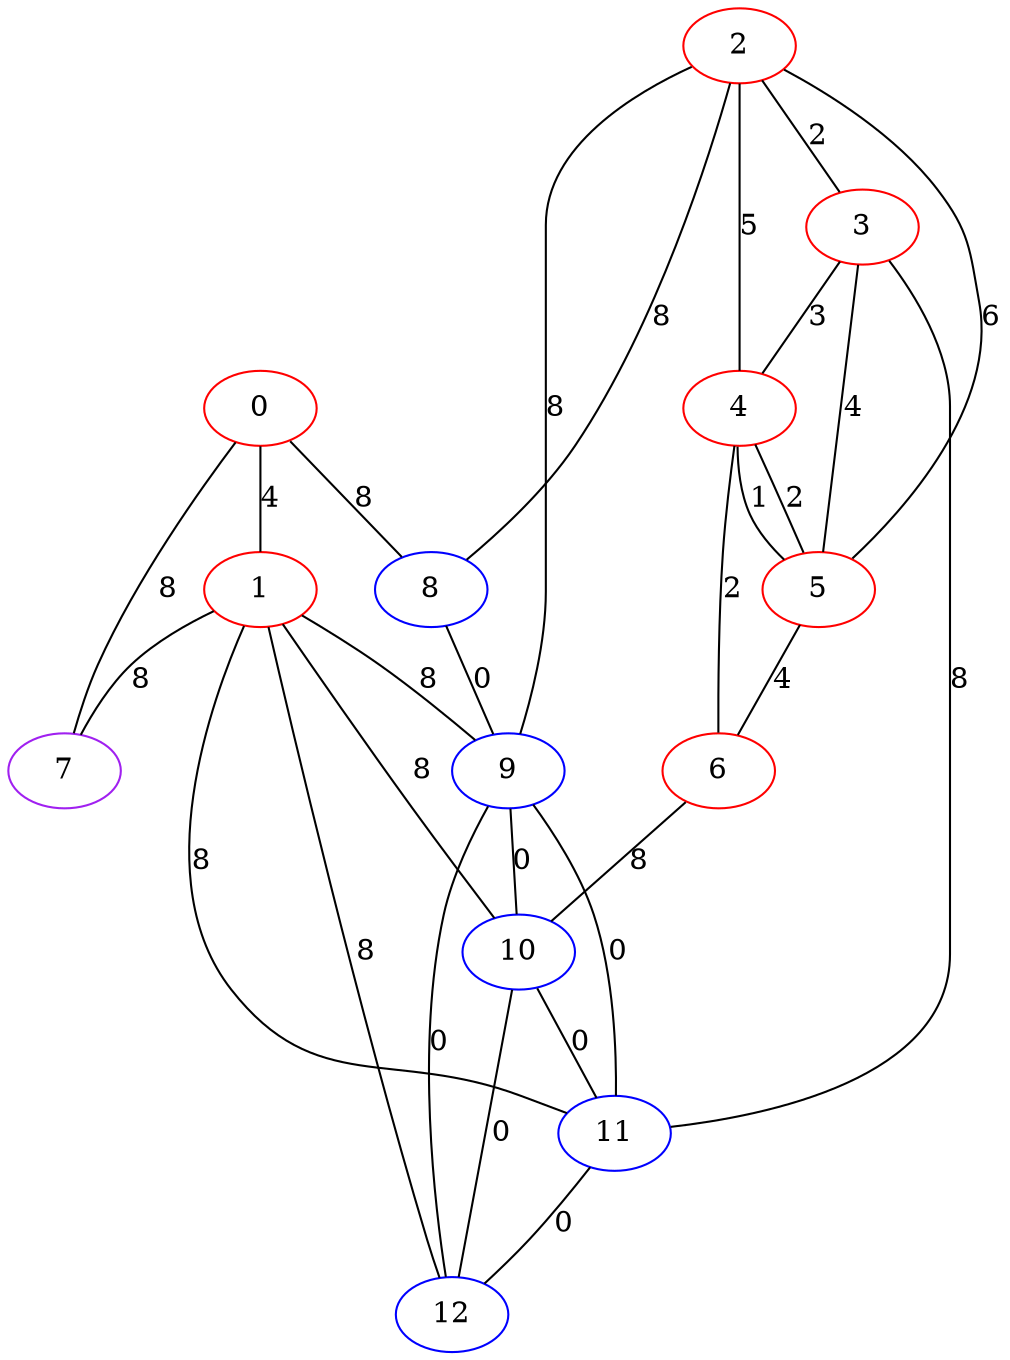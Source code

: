graph "" {
0 [color=red, weight=1];
1 [color=red, weight=1];
2 [color=red, weight=1];
3 [color=red, weight=1];
4 [color=red, weight=1];
5 [color=red, weight=1];
6 [color=red, weight=1];
7 [color=purple, weight=4];
8 [color=blue, weight=3];
9 [color=blue, weight=3];
10 [color=blue, weight=3];
11 [color=blue, weight=3];
12 [color=blue, weight=3];
0 -- 8  [key=0, label=8];
0 -- 1  [key=0, label=4];
0 -- 7  [key=0, label=8];
1 -- 7  [key=0, label=8];
1 -- 9  [key=0, label=8];
1 -- 10  [key=0, label=8];
1 -- 11  [key=0, label=8];
1 -- 12  [key=0, label=8];
2 -- 8  [key=0, label=8];
2 -- 9  [key=0, label=8];
2 -- 3  [key=0, label=2];
2 -- 4  [key=0, label=5];
2 -- 5  [key=0, label=6];
3 -- 11  [key=0, label=8];
3 -- 4  [key=0, label=3];
3 -- 5  [key=0, label=4];
4 -- 5  [key=0, label=2];
4 -- 5  [key=1, label=1];
4 -- 6  [key=0, label=2];
5 -- 6  [key=0, label=4];
6 -- 10  [key=0, label=8];
8 -- 9  [key=0, label=0];
9 -- 10  [key=0, label=0];
9 -- 11  [key=0, label=0];
9 -- 12  [key=0, label=0];
10 -- 11  [key=0, label=0];
10 -- 12  [key=0, label=0];
11 -- 12  [key=0, label=0];
}
